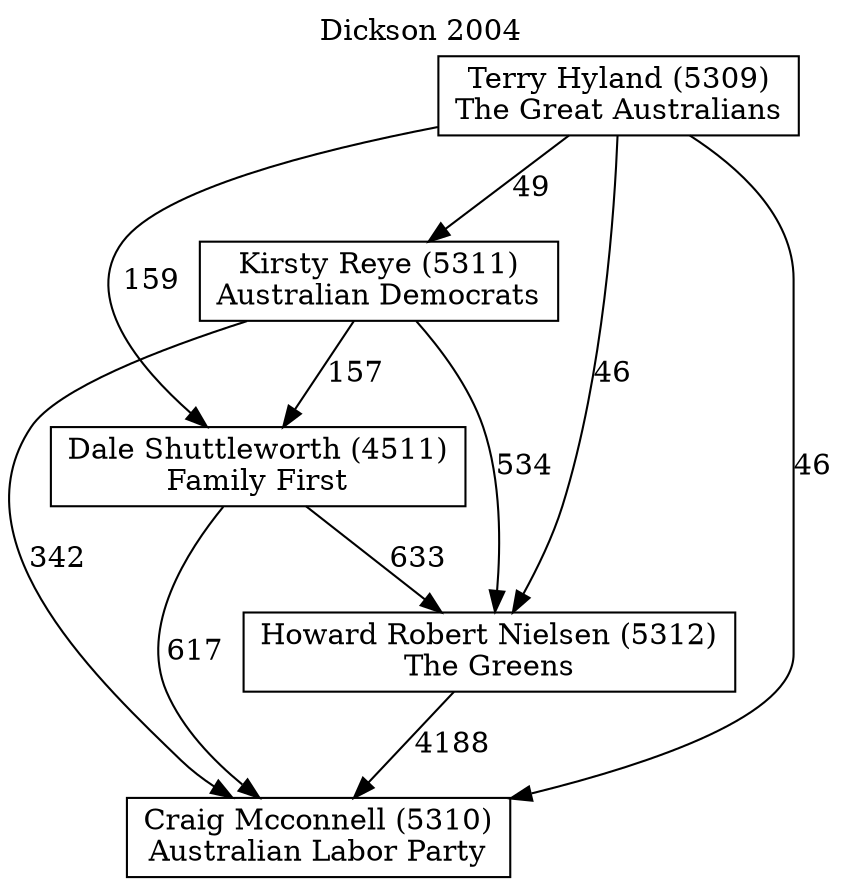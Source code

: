 // House preference flow
digraph "Craig Mcconnell (5310)_Dickson_2004" {
	graph [label="Dickson 2004" labelloc=t mclimit=10]
	node [shape=box]
	"Craig Mcconnell (5310)" [label="Craig Mcconnell (5310)
Australian Labor Party"]
	"Dale Shuttleworth (4511)" [label="Dale Shuttleworth (4511)
Family First"]
	"Howard Robert Nielsen (5312)" [label="Howard Robert Nielsen (5312)
The Greens"]
	"Kirsty Reye (5311)" [label="Kirsty Reye (5311)
Australian Democrats"]
	"Terry Hyland (5309)" [label="Terry Hyland (5309)
The Great Australians"]
	"Dale Shuttleworth (4511)" -> "Craig Mcconnell (5310)" [label=617]
	"Dale Shuttleworth (4511)" -> "Howard Robert Nielsen (5312)" [label=633]
	"Howard Robert Nielsen (5312)" -> "Craig Mcconnell (5310)" [label=4188]
	"Kirsty Reye (5311)" -> "Craig Mcconnell (5310)" [label=342]
	"Kirsty Reye (5311)" -> "Dale Shuttleworth (4511)" [label=157]
	"Kirsty Reye (5311)" -> "Howard Robert Nielsen (5312)" [label=534]
	"Terry Hyland (5309)" -> "Craig Mcconnell (5310)" [label=46]
	"Terry Hyland (5309)" -> "Dale Shuttleworth (4511)" [label=159]
	"Terry Hyland (5309)" -> "Howard Robert Nielsen (5312)" [label=46]
	"Terry Hyland (5309)" -> "Kirsty Reye (5311)" [label=49]
}
